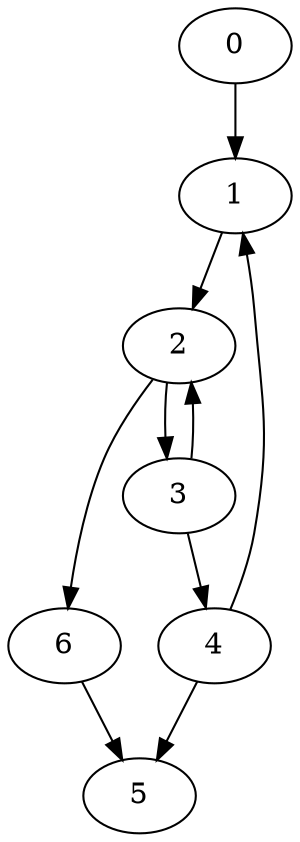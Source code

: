 digraph {
	0
	1
	2
	3
	4
	5
	6
	2 -> 3
	3 -> 4
	4 -> 5
	6 -> 5
	2 -> 6
	0 -> 1
	4 -> 1
	1 -> 2
	3 -> 2
}
